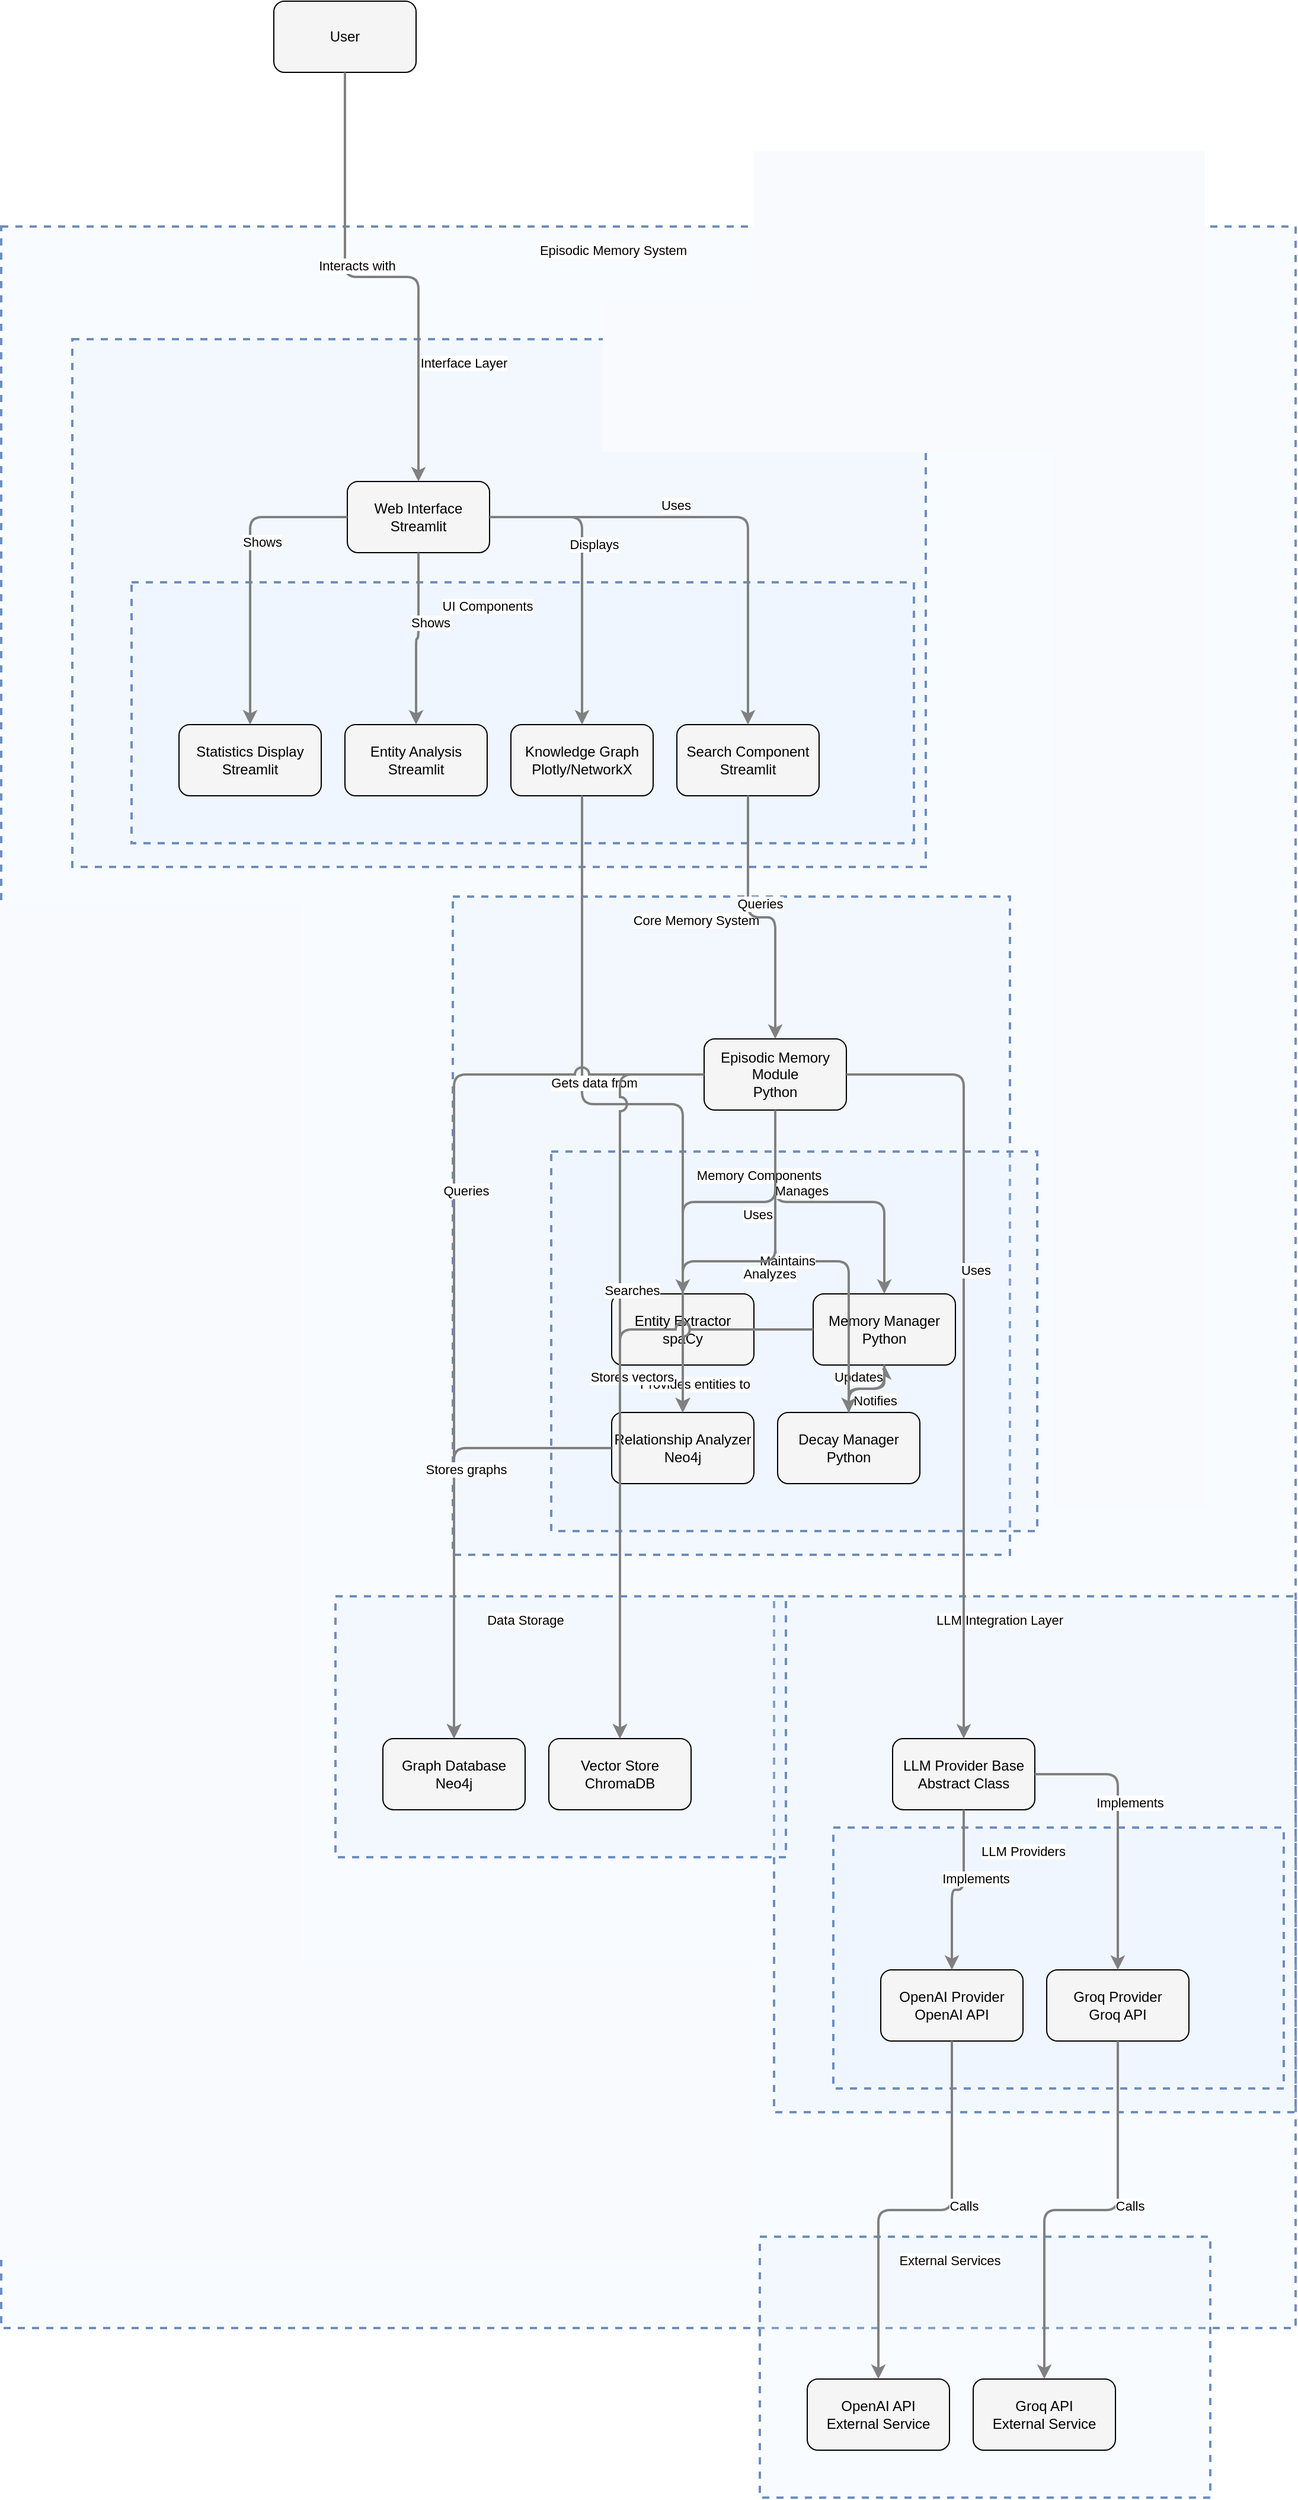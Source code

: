 <?xml version="1.0" encoding="UTF-8"?>
      <mxfile version="14.6.5" type="device">
        <diagram id="codeviz-diagram" name="System Diagram">
          <mxGraphModel dx="1000" dy="1000" grid="1" gridSize="10" guides="1" tooltips="1" connect="1" arrows="1" fold="1" page="1" pageScale="1" pageWidth="1169" pageHeight="827" math="0" shadow="0">
            <root>
              <mxCell id="0"/>
              <mxCell id="1" parent="0"/>
              <mxCell id="subGraph0" value="" style="html=1;whiteSpace=wrap;container=1;fillColor=#dae8fc;strokeColor=#6c8ebf;dashed=1;fillOpacity=20;strokeWidth=2;containerType=none;recursiveResize=0;movable=1;resizable=1;autosize=0;dropTarget=0" vertex="1" parent="subGraph1">
                <mxGeometry x="50" y="205" width="660" height="220" as="geometry"/>
              </mxCell>
              <mxCell id="subGraph0_label" value="UI Components" style="edgeLabel;html=1;align=center;verticalAlign=middle;resizable=0;labelBackgroundColor=white;spacing=5" vertex="1" parent="subGraph1">
                <mxGeometry x="58" y="213" width="584" height="24" as="geometry"/>
              </mxCell>
<mxCell id="subGraph2" value="" style="html=1;whiteSpace=wrap;container=1;fillColor=#dae8fc;strokeColor=#6c8ebf;dashed=1;fillOpacity=20;strokeWidth=2;containerType=none;recursiveResize=0;movable=1;resizable=1;autosize=0;dropTarget=0" vertex="1" parent="subGraph3">
                <mxGeometry x="83" y="215" width="410" height="320" as="geometry"/>
              </mxCell>
              <mxCell id="subGraph2_label" value="Memory Components" style="edgeLabel;html=1;align=center;verticalAlign=middle;resizable=0;labelBackgroundColor=white;spacing=5" vertex="1" parent="subGraph3">
                <mxGeometry x="91" y="223" width="334" height="24" as="geometry"/>
              </mxCell>
<mxCell id="subGraph4" value="" style="html=1;whiteSpace=wrap;container=1;fillColor=#dae8fc;strokeColor=#6c8ebf;dashed=1;fillOpacity=20;strokeWidth=2;containerType=none;recursiveResize=0;movable=1;resizable=1;autosize=0;dropTarget=0" vertex="1" parent="subGraph5">
                <mxGeometry x="50" y="195" width="380" height="220" as="geometry"/>
              </mxCell>
              <mxCell id="subGraph4_label" value="LLM Providers" style="edgeLabel;html=1;align=center;verticalAlign=middle;resizable=0;labelBackgroundColor=white;spacing=5" vertex="1" parent="subGraph5">
                <mxGeometry x="58" y="203" width="304" height="24" as="geometry"/>
              </mxCell>
<mxCell id="subGraph1" value="" style="html=1;whiteSpace=wrap;container=1;fillColor=#dae8fc;strokeColor=#6c8ebf;dashed=1;fillOpacity=20;strokeWidth=2;containerType=none;recursiveResize=0;movable=1;resizable=1;autosize=0;dropTarget=0" vertex="1" parent="subGraph7">
                <mxGeometry x="60" y="95" width="720" height="445" as="geometry"/>
              </mxCell>
              <mxCell id="subGraph1_label" value="Interface Layer" style="edgeLabel;html=1;align=center;verticalAlign=middle;resizable=0;labelBackgroundColor=white;spacing=5" vertex="1" parent="subGraph7">
                <mxGeometry x="68" y="103" width="644" height="24" as="geometry"/>
              </mxCell>
<mxCell id="subGraph3" value="" style="html=1;whiteSpace=wrap;container=1;fillColor=#dae8fc;strokeColor=#6c8ebf;dashed=1;fillOpacity=20;strokeWidth=2;containerType=none;recursiveResize=0;movable=1;resizable=1;autosize=0;dropTarget=0" vertex="1" parent="subGraph7">
                <mxGeometry x="381" y="565" width="470" height="555" as="geometry"/>
              </mxCell>
              <mxCell id="subGraph3_label" value="Core Memory System" style="edgeLabel;html=1;align=center;verticalAlign=middle;resizable=0;labelBackgroundColor=white;spacing=5" vertex="1" parent="subGraph7">
                <mxGeometry x="389" y="573" width="394" height="24" as="geometry"/>
              </mxCell>
<mxCell id="subGraph5" value="" style="html=1;whiteSpace=wrap;container=1;fillColor=#dae8fc;strokeColor=#6c8ebf;dashed=1;fillOpacity=20;strokeWidth=2;containerType=none;recursiveResize=0;movable=1;resizable=1;autosize=0;dropTarget=0" vertex="1" parent="subGraph7">
                <mxGeometry x="652" y="1155" width="440" height="435" as="geometry"/>
              </mxCell>
              <mxCell id="subGraph5_label" value="LLM Integration Layer" style="edgeLabel;html=1;align=center;verticalAlign=middle;resizable=0;labelBackgroundColor=white;spacing=5" vertex="1" parent="subGraph7">
                <mxGeometry x="660" y="1163" width="364" height="24" as="geometry"/>
              </mxCell>
<mxCell id="subGraph6" value="" style="html=1;whiteSpace=wrap;container=1;fillColor=#dae8fc;strokeColor=#6c8ebf;dashed=1;fillOpacity=20;strokeWidth=2;containerType=none;recursiveResize=0;movable=1;resizable=1;autosize=0;dropTarget=0" vertex="1" parent="subGraph7">
                <mxGeometry x="282" y="1155" width="380" height="220" as="geometry"/>
              </mxCell>
              <mxCell id="subGraph6_label" value="Data Storage" style="edgeLabel;html=1;align=center;verticalAlign=middle;resizable=0;labelBackgroundColor=white;spacing=5" vertex="1" parent="subGraph7">
                <mxGeometry x="290" y="1163" width="304" height="24" as="geometry"/>
              </mxCell>
<mxCell id="subGraph7" value="" style="html=1;whiteSpace=wrap;container=1;fillColor=#dae8fc;strokeColor=#6c8ebf;dashed=1;fillOpacity=20;strokeWidth=2;containerType=none;recursiveResize=0;movable=1;resizable=1;autosize=0;dropTarget=0" vertex="1" parent="1">
                <mxGeometry x="54" y="202" width="1092" height="1772" as="geometry"/>
              </mxCell>
              <mxCell id="subGraph7_label" value="Episodic Memory System" style="edgeLabel;html=1;align=center;verticalAlign=middle;resizable=0;labelBackgroundColor=white;spacing=5" vertex="1" parent="1">
                <mxGeometry x="62" y="210" width="1016" height="24" as="geometry"/>
              </mxCell>
<mxCell id="subGraph8" value="" style="html=1;whiteSpace=wrap;container=1;fillColor=#dae8fc;strokeColor=#6c8ebf;dashed=1;fillOpacity=20;strokeWidth=2;containerType=none;recursiveResize=0;movable=1;resizable=1;autosize=0;dropTarget=0" vertex="1" parent="1">
                <mxGeometry x="694" y="1897" width="380" height="220" as="geometry"/>
              </mxCell>
              <mxCell id="subGraph8_label" value="External Services" style="edgeLabel;html=1;align=center;verticalAlign=middle;resizable=0;labelBackgroundColor=white;spacing=5" vertex="1" parent="1">
                <mxGeometry x="702" y="1905" width="304" height="24" as="geometry"/>
              </mxCell>
              <mxCell id="DecayManager" value="Decay Manager&lt;br&gt;Python" style="rounded=1;whiteSpace=wrap;html=1;fillColor=#f5f5f5" vertex="1" parent="subGraph2">
                    <mxGeometry x="191" y="220" width="120" height="60" as="geometry"/>
                  </mxCell>
<mxCell id="EntityAnalysis" value="Entity Analysis&lt;br&gt;Streamlit" style="rounded=1;whiteSpace=wrap;html=1;fillColor=#f5f5f5" vertex="1" parent="subGraph0">
                    <mxGeometry x="180" y="120" width="120" height="60" as="geometry"/>
                  </mxCell>
<mxCell id="EntityExtractor" value="Entity Extractor&lt;br&gt;spaCy" style="rounded=1;whiteSpace=wrap;html=1;fillColor=#f5f5f5" vertex="1" parent="subGraph2">
                    <mxGeometry x="51" y="120" width="120" height="60" as="geometry"/>
                  </mxCell>
<mxCell id="GraphDB" value="Graph Database&lt;br&gt;Neo4j" style="rounded=1;whiteSpace=wrap;html=1;fillColor=#f5f5f5" vertex="1" parent="subGraph6">
                    <mxGeometry x="40" y="120" width="120" height="60" as="geometry"/>
                  </mxCell>
<mxCell id="GroqAPI" value="Groq API&lt;br&gt;External Service" style="rounded=1;whiteSpace=wrap;html=1;fillColor=#f5f5f5" vertex="1" parent="subGraph8">
                    <mxGeometry x="180" y="120" width="120" height="60" as="geometry"/>
                  </mxCell>
<mxCell id="GroqProvider" value="Groq Provider&lt;br&gt;Groq API" style="rounded=1;whiteSpace=wrap;html=1;fillColor=#f5f5f5" vertex="1" parent="subGraph4">
                    <mxGeometry x="180" y="120" width="120" height="60" as="geometry"/>
                  </mxCell>
<mxCell id="KnowledgeGraph" value="Knowledge Graph&lt;br&gt;Plotly/NetworkX" style="rounded=1;whiteSpace=wrap;html=1;fillColor=#f5f5f5" vertex="1" parent="subGraph0">
                    <mxGeometry x="320" y="120" width="120" height="60" as="geometry"/>
                  </mxCell>
<mxCell id="LLMBase" value="LLM Provider Base&lt;br&gt;Abstract Class" style="rounded=1;whiteSpace=wrap;html=1;fillColor=#f5f5f5" vertex="1" parent="subGraph5">
                    <mxGeometry x="100" y="120" width="120" height="60" as="geometry"/>
                  </mxCell>
<mxCell id="MemoryManager" value="Memory Manager&lt;br&gt;Python" style="rounded=1;whiteSpace=wrap;html=1;fillColor=#f5f5f5" vertex="1" parent="subGraph2">
                    <mxGeometry x="221" y="120" width="120" height="60" as="geometry"/>
                  </mxCell>
<mxCell id="MemoryModule" value="Episodic Memory Module&lt;br&gt;Python" style="rounded=1;whiteSpace=wrap;html=1;fillColor=#f5f5f5" vertex="1" parent="subGraph3">
                    <mxGeometry x="212" y="120" width="120" height="60" as="geometry"/>
                  </mxCell>
<mxCell id="OpenAIAPI" value="OpenAI API&lt;br&gt;External Service" style="rounded=1;whiteSpace=wrap;html=1;fillColor=#f5f5f5" vertex="1" parent="subGraph8">
                    <mxGeometry x="40" y="120" width="120" height="60" as="geometry"/>
                  </mxCell>
<mxCell id="OpenAIProvider" value="OpenAI Provider&lt;br&gt;OpenAI API" style="rounded=1;whiteSpace=wrap;html=1;fillColor=#f5f5f5" vertex="1" parent="subGraph4">
                    <mxGeometry x="40" y="120" width="120" height="60" as="geometry"/>
                  </mxCell>
<mxCell id="RelationshipAnalyzer" value="Relationship Analyzer&lt;br&gt;Neo4j" style="rounded=1;whiteSpace=wrap;html=1;fillColor=#f5f5f5" vertex="1" parent="subGraph2">
                    <mxGeometry x="51" y="220" width="120" height="60" as="geometry"/>
                  </mxCell>
<mxCell id="SearchComponent" value="Search Component&lt;br&gt;Streamlit" style="rounded=1;whiteSpace=wrap;html=1;fillColor=#f5f5f5" vertex="1" parent="subGraph0">
                    <mxGeometry x="460" y="120" width="120" height="60" as="geometry"/>
                  </mxCell>
<mxCell id="StatsDisplay" value="Statistics Display&lt;br&gt;Streamlit" style="rounded=1;whiteSpace=wrap;html=1;fillColor=#f5f5f5" vertex="1" parent="subGraph0">
                    <mxGeometry x="40" y="120" width="120" height="60" as="geometry"/>
                  </mxCell>
<mxCell id="User" value="User" style="rounded=1;whiteSpace=wrap;html=1;fillColor=#f5f5f5" vertex="1" parent="1">
                    <mxGeometry x="284" y="12" width="120" height="60" as="geometry"/>
                  </mxCell>
<mxCell id="VectorDB" value="Vector Store&lt;br&gt;ChromaDB" style="rounded=1;whiteSpace=wrap;html=1;fillColor=#f5f5f5" vertex="1" parent="subGraph6">
                    <mxGeometry x="180" y="120" width="120" height="60" as="geometry"/>
                  </mxCell>
<mxCell id="WebUI" value="Web Interface&lt;br&gt;Streamlit" style="rounded=1;whiteSpace=wrap;html=1;fillColor=#f5f5f5" vertex="1" parent="subGraph1">
                    <mxGeometry x="232" y="120" width="120" height="60" as="geometry"/>
                  </mxCell>
              <mxCell id="edge-L_DecayManager_MemoryManager_21" style="edgeStyle=orthogonalEdgeStyle;rounded=1;orthogonalLoop=1;jettySize=auto;html=1;strokeColor=#808080;strokeWidth=2;jumpStyle=arc;jumpSize=10;spacing=15;labelBackgroundColor=white;labelBorderColor=none" edge="1" parent="1" source="DecayManager" target="MemoryManager">
                  <mxGeometry relative="1" as="geometry"/>
                </mxCell>
                <mxCell id="edge-L_DecayManager_MemoryManager_21_label" value="Updates" style="edgeLabel;html=1;align=center;verticalAlign=middle;resizable=0;points=[];" vertex="1" connectable="0" parent="edge-L_DecayManager_MemoryManager_21">
                  <mxGeometry x="-0.2" y="10" relative="1" as="geometry">
                    <mxPoint as="offset"/>
                  </mxGeometry>
                </mxCell>
<mxCell id="edge-L_EntityExtractor_RelationshipAnalyzer_20" style="edgeStyle=orthogonalEdgeStyle;rounded=1;orthogonalLoop=1;jettySize=auto;html=1;strokeColor=#808080;strokeWidth=2;jumpStyle=arc;jumpSize=10;spacing=15;labelBackgroundColor=white;labelBorderColor=none" edge="1" parent="1" source="EntityExtractor" target="RelationshipAnalyzer">
                  <mxGeometry relative="1" as="geometry"/>
                </mxCell>
                <mxCell id="edge-L_EntityExtractor_RelationshipAnalyzer_20_label" value="Provides entities to" style="edgeLabel;html=1;align=center;verticalAlign=middle;resizable=0;points=[];" vertex="1" connectable="0" parent="edge-L_EntityExtractor_RelationshipAnalyzer_20">
                  <mxGeometry x="-0.2" y="10" relative="1" as="geometry">
                    <mxPoint as="offset"/>
                  </mxGeometry>
                </mxCell>
<mxCell id="edge-L_GroqProvider_GroqAPI_14" style="edgeStyle=orthogonalEdgeStyle;rounded=1;orthogonalLoop=1;jettySize=auto;html=1;strokeColor=#808080;strokeWidth=2;jumpStyle=arc;jumpSize=10;spacing=15;labelBackgroundColor=white;labelBorderColor=none" edge="1" parent="1" source="GroqProvider" target="GroqAPI">
                  <mxGeometry relative="1" as="geometry"/>
                </mxCell>
                <mxCell id="edge-L_GroqProvider_GroqAPI_14_label" value="Calls" style="edgeLabel;html=1;align=center;verticalAlign=middle;resizable=0;points=[];" vertex="1" connectable="0" parent="edge-L_GroqProvider_GroqAPI_14">
                  <mxGeometry x="-0.2" y="10" relative="1" as="geometry">
                    <mxPoint as="offset"/>
                  </mxGeometry>
                </mxCell>
<mxCell id="edge-L_KnowledgeGraph_RelationshipAnalyzer_6" style="edgeStyle=orthogonalEdgeStyle;rounded=1;orthogonalLoop=1;jettySize=auto;html=1;strokeColor=#808080;strokeWidth=2;jumpStyle=arc;jumpSize=10;spacing=15;labelBackgroundColor=white;labelBorderColor=none" edge="1" parent="1" source="KnowledgeGraph" target="RelationshipAnalyzer">
                  <mxGeometry relative="1" as="geometry"/>
                </mxCell>
                <mxCell id="edge-L_KnowledgeGraph_RelationshipAnalyzer_6_label" value="Gets data from" style="edgeLabel;html=1;align=center;verticalAlign=middle;resizable=0;points=[];" vertex="1" connectable="0" parent="edge-L_KnowledgeGraph_RelationshipAnalyzer_6">
                  <mxGeometry x="-0.2" y="10" relative="1" as="geometry">
                    <mxPoint as="offset"/>
                  </mxGeometry>
                </mxCell>
<mxCell id="edge-L_LLMBase_GroqProvider_12" style="edgeStyle=orthogonalEdgeStyle;rounded=1;orthogonalLoop=1;jettySize=auto;html=1;strokeColor=#808080;strokeWidth=2;jumpStyle=arc;jumpSize=10;spacing=15;labelBackgroundColor=white;labelBorderColor=none" edge="1" parent="1" source="LLMBase" target="GroqProvider">
                  <mxGeometry relative="1" as="geometry"/>
                </mxCell>
                <mxCell id="edge-L_LLMBase_GroqProvider_12_label" value="Implements" style="edgeLabel;html=1;align=center;verticalAlign=middle;resizable=0;points=[];" vertex="1" connectable="0" parent="edge-L_LLMBase_GroqProvider_12">
                  <mxGeometry x="-0.2" y="10" relative="1" as="geometry">
                    <mxPoint as="offset"/>
                  </mxGeometry>
                </mxCell>
<mxCell id="edge-L_LLMBase_OpenAIProvider_13" style="edgeStyle=orthogonalEdgeStyle;rounded=1;orthogonalLoop=1;jettySize=auto;html=1;strokeColor=#808080;strokeWidth=2;jumpStyle=arc;jumpSize=10;spacing=15;labelBackgroundColor=white;labelBorderColor=none" edge="1" parent="1" source="LLMBase" target="OpenAIProvider">
                  <mxGeometry relative="1" as="geometry"/>
                </mxCell>
                <mxCell id="edge-L_LLMBase_OpenAIProvider_13_label" value="Implements" style="edgeLabel;html=1;align=center;verticalAlign=middle;resizable=0;points=[];" vertex="1" connectable="0" parent="edge-L_LLMBase_OpenAIProvider_13">
                  <mxGeometry x="-0.2" y="10" relative="1" as="geometry">
                    <mxPoint as="offset"/>
                  </mxGeometry>
                </mxCell>
<mxCell id="edge-L_MemoryManager_DecayManager_22" style="edgeStyle=orthogonalEdgeStyle;rounded=1;orthogonalLoop=1;jettySize=auto;html=1;strokeColor=#808080;strokeWidth=2;jumpStyle=arc;jumpSize=10;spacing=15;labelBackgroundColor=white;labelBorderColor=none" edge="1" parent="1" source="MemoryManager" target="DecayManager">
                  <mxGeometry relative="1" as="geometry"/>
                </mxCell>
                <mxCell id="edge-L_MemoryManager_DecayManager_22_label" value="Notifies" style="edgeLabel;html=1;align=center;verticalAlign=middle;resizable=0;points=[];" vertex="1" connectable="0" parent="edge-L_MemoryManager_DecayManager_22">
                  <mxGeometry x="-0.2" y="10" relative="1" as="geometry">
                    <mxPoint as="offset"/>
                  </mxGeometry>
                </mxCell>
<mxCell id="edge-L_MemoryManager_VectorDB_16" style="edgeStyle=orthogonalEdgeStyle;rounded=1;orthogonalLoop=1;jettySize=auto;html=1;strokeColor=#808080;strokeWidth=2;jumpStyle=arc;jumpSize=10;spacing=15;labelBackgroundColor=white;labelBorderColor=none" edge="1" parent="1" source="MemoryManager" target="VectorDB">
                  <mxGeometry relative="1" as="geometry"/>
                </mxCell>
                <mxCell id="edge-L_MemoryManager_VectorDB_16_label" value="Stores vectors" style="edgeLabel;html=1;align=center;verticalAlign=middle;resizable=0;points=[];" vertex="1" connectable="0" parent="edge-L_MemoryManager_VectorDB_16">
                  <mxGeometry x="-0.2" y="10" relative="1" as="geometry">
                    <mxPoint as="offset"/>
                  </mxGeometry>
                </mxCell>
<mxCell id="edge-L_MemoryModule_DecayManager_10" style="edgeStyle=orthogonalEdgeStyle;rounded=1;orthogonalLoop=1;jettySize=auto;html=1;strokeColor=#808080;strokeWidth=2;jumpStyle=arc;jumpSize=10;spacing=15;labelBackgroundColor=white;labelBorderColor=none" edge="1" parent="1" source="MemoryModule" target="DecayManager">
                  <mxGeometry relative="1" as="geometry"/>
                </mxCell>
                <mxCell id="edge-L_MemoryModule_DecayManager_10_label" value="Maintains" style="edgeLabel;html=1;align=center;verticalAlign=middle;resizable=0;points=[];" vertex="1" connectable="0" parent="edge-L_MemoryModule_DecayManager_10">
                  <mxGeometry x="-0.2" y="10" relative="1" as="geometry">
                    <mxPoint as="offset"/>
                  </mxGeometry>
                </mxCell>
<mxCell id="edge-L_MemoryModule_EntityExtractor_7" style="edgeStyle=orthogonalEdgeStyle;rounded=1;orthogonalLoop=1;jettySize=auto;html=1;strokeColor=#808080;strokeWidth=2;jumpStyle=arc;jumpSize=10;spacing=15;labelBackgroundColor=white;labelBorderColor=none" edge="1" parent="1" source="MemoryModule" target="EntityExtractor">
                  <mxGeometry relative="1" as="geometry"/>
                </mxCell>
                <mxCell id="edge-L_MemoryModule_EntityExtractor_7_label" value="Uses" style="edgeLabel;html=1;align=center;verticalAlign=middle;resizable=0;points=[];" vertex="1" connectable="0" parent="edge-L_MemoryModule_EntityExtractor_7">
                  <mxGeometry x="-0.2" y="10" relative="1" as="geometry">
                    <mxPoint as="offset"/>
                  </mxGeometry>
                </mxCell>
<mxCell id="edge-L_MemoryModule_GraphDB_18" style="edgeStyle=orthogonalEdgeStyle;rounded=1;orthogonalLoop=1;jettySize=auto;html=1;strokeColor=#808080;strokeWidth=2;jumpStyle=arc;jumpSize=10;spacing=15;labelBackgroundColor=white;labelBorderColor=none" edge="1" parent="1" source="MemoryModule" target="GraphDB">
                  <mxGeometry relative="1" as="geometry"/>
                </mxCell>
                <mxCell id="edge-L_MemoryModule_GraphDB_18_label" value="Queries" style="edgeLabel;html=1;align=center;verticalAlign=middle;resizable=0;points=[];" vertex="1" connectable="0" parent="edge-L_MemoryModule_GraphDB_18">
                  <mxGeometry x="-0.2" y="10" relative="1" as="geometry">
                    <mxPoint as="offset"/>
                  </mxGeometry>
                </mxCell>
<mxCell id="edge-L_MemoryModule_LLMBase_11" style="edgeStyle=orthogonalEdgeStyle;rounded=1;orthogonalLoop=1;jettySize=auto;html=1;strokeColor=#808080;strokeWidth=2;jumpStyle=arc;jumpSize=10;spacing=15;labelBackgroundColor=white;labelBorderColor=none" edge="1" parent="1" source="MemoryModule" target="LLMBase">
                  <mxGeometry relative="1" as="geometry"/>
                </mxCell>
                <mxCell id="edge-L_MemoryModule_LLMBase_11_label" value="Uses" style="edgeLabel;html=1;align=center;verticalAlign=middle;resizable=0;points=[];" vertex="1" connectable="0" parent="edge-L_MemoryModule_LLMBase_11">
                  <mxGeometry x="-0.2" y="10" relative="1" as="geometry">
                    <mxPoint as="offset"/>
                  </mxGeometry>
                </mxCell>
<mxCell id="edge-L_MemoryModule_MemoryManager_8" style="edgeStyle=orthogonalEdgeStyle;rounded=1;orthogonalLoop=1;jettySize=auto;html=1;strokeColor=#808080;strokeWidth=2;jumpStyle=arc;jumpSize=10;spacing=15;labelBackgroundColor=white;labelBorderColor=none" edge="1" parent="1" source="MemoryModule" target="MemoryManager">
                  <mxGeometry relative="1" as="geometry"/>
                </mxCell>
                <mxCell id="edge-L_MemoryModule_MemoryManager_8_label" value="Manages" style="edgeLabel;html=1;align=center;verticalAlign=middle;resizable=0;points=[];" vertex="1" connectable="0" parent="edge-L_MemoryModule_MemoryManager_8">
                  <mxGeometry x="-0.2" y="10" relative="1" as="geometry">
                    <mxPoint as="offset"/>
                  </mxGeometry>
                </mxCell>
<mxCell id="edge-L_MemoryModule_RelationshipAnalyzer_9" style="edgeStyle=orthogonalEdgeStyle;rounded=1;orthogonalLoop=1;jettySize=auto;html=1;strokeColor=#808080;strokeWidth=2;jumpStyle=arc;jumpSize=10;spacing=15;labelBackgroundColor=white;labelBorderColor=none" edge="1" parent="1" source="MemoryModule" target="RelationshipAnalyzer">
                  <mxGeometry relative="1" as="geometry"/>
                </mxCell>
                <mxCell id="edge-L_MemoryModule_RelationshipAnalyzer_9_label" value="Analyzes" style="edgeLabel;html=1;align=center;verticalAlign=middle;resizable=0;points=[];" vertex="1" connectable="0" parent="edge-L_MemoryModule_RelationshipAnalyzer_9">
                  <mxGeometry x="-0.2" y="10" relative="1" as="geometry">
                    <mxPoint as="offset"/>
                  </mxGeometry>
                </mxCell>
<mxCell id="edge-L_MemoryModule_VectorDB_19" style="edgeStyle=orthogonalEdgeStyle;rounded=1;orthogonalLoop=1;jettySize=auto;html=1;strokeColor=#808080;strokeWidth=2;jumpStyle=arc;jumpSize=10;spacing=15;labelBackgroundColor=white;labelBorderColor=none" edge="1" parent="1" source="MemoryModule" target="VectorDB">
                  <mxGeometry relative="1" as="geometry"/>
                </mxCell>
                <mxCell id="edge-L_MemoryModule_VectorDB_19_label" value="Searches" style="edgeLabel;html=1;align=center;verticalAlign=middle;resizable=0;points=[];" vertex="1" connectable="0" parent="edge-L_MemoryModule_VectorDB_19">
                  <mxGeometry x="-0.2" y="10" relative="1" as="geometry">
                    <mxPoint as="offset"/>
                  </mxGeometry>
                </mxCell>
<mxCell id="edge-L_OpenAIProvider_OpenAIAPI_15" style="edgeStyle=orthogonalEdgeStyle;rounded=1;orthogonalLoop=1;jettySize=auto;html=1;strokeColor=#808080;strokeWidth=2;jumpStyle=arc;jumpSize=10;spacing=15;labelBackgroundColor=white;labelBorderColor=none" edge="1" parent="1" source="OpenAIProvider" target="OpenAIAPI">
                  <mxGeometry relative="1" as="geometry"/>
                </mxCell>
                <mxCell id="edge-L_OpenAIProvider_OpenAIAPI_15_label" value="Calls" style="edgeLabel;html=1;align=center;verticalAlign=middle;resizable=0;points=[];" vertex="1" connectable="0" parent="edge-L_OpenAIProvider_OpenAIAPI_15">
                  <mxGeometry x="-0.2" y="10" relative="1" as="geometry">
                    <mxPoint as="offset"/>
                  </mxGeometry>
                </mxCell>
<mxCell id="edge-L_RelationshipAnalyzer_GraphDB_17" style="edgeStyle=orthogonalEdgeStyle;rounded=1;orthogonalLoop=1;jettySize=auto;html=1;strokeColor=#808080;strokeWidth=2;jumpStyle=arc;jumpSize=10;spacing=15;labelBackgroundColor=white;labelBorderColor=none" edge="1" parent="1" source="RelationshipAnalyzer" target="GraphDB">
                  <mxGeometry relative="1" as="geometry"/>
                </mxCell>
                <mxCell id="edge-L_RelationshipAnalyzer_GraphDB_17_label" value="Stores graphs" style="edgeLabel;html=1;align=center;verticalAlign=middle;resizable=0;points=[];" vertex="1" connectable="0" parent="edge-L_RelationshipAnalyzer_GraphDB_17">
                  <mxGeometry x="-0.2" y="10" relative="1" as="geometry">
                    <mxPoint as="offset"/>
                  </mxGeometry>
                </mxCell>
<mxCell id="edge-L_SearchComponent_MemoryModule_5" style="edgeStyle=orthogonalEdgeStyle;rounded=1;orthogonalLoop=1;jettySize=auto;html=1;strokeColor=#808080;strokeWidth=2;jumpStyle=arc;jumpSize=10;spacing=15;labelBackgroundColor=white;labelBorderColor=none" edge="1" parent="1" source="SearchComponent" target="MemoryModule">
                  <mxGeometry relative="1" as="geometry"/>
                </mxCell>
                <mxCell id="edge-L_SearchComponent_MemoryModule_5_label" value="Queries" style="edgeLabel;html=1;align=center;verticalAlign=middle;resizable=0;points=[];" vertex="1" connectable="0" parent="edge-L_SearchComponent_MemoryModule_5">
                  <mxGeometry x="-0.2" y="10" relative="1" as="geometry">
                    <mxPoint as="offset"/>
                  </mxGeometry>
                </mxCell>
<mxCell id="edge-L_User_WebUI_0" style="edgeStyle=orthogonalEdgeStyle;rounded=1;orthogonalLoop=1;jettySize=auto;html=1;strokeColor=#808080;strokeWidth=2;jumpStyle=arc;jumpSize=10;spacing=15;labelBackgroundColor=white;labelBorderColor=none" edge="1" parent="1" source="User" target="WebUI">
                  <mxGeometry relative="1" as="geometry"/>
                </mxCell>
                <mxCell id="edge-L_User_WebUI_0_label" value="Interacts with" style="edgeLabel;html=1;align=center;verticalAlign=middle;resizable=0;points=[];" vertex="1" connectable="0" parent="edge-L_User_WebUI_0">
                  <mxGeometry x="-0.2" y="10" relative="1" as="geometry">
                    <mxPoint as="offset"/>
                  </mxGeometry>
                </mxCell>
<mxCell id="edge-L_WebUI_EntityAnalysis_4" style="edgeStyle=orthogonalEdgeStyle;rounded=1;orthogonalLoop=1;jettySize=auto;html=1;strokeColor=#808080;strokeWidth=2;jumpStyle=arc;jumpSize=10;spacing=15;labelBackgroundColor=white;labelBorderColor=none" edge="1" parent="1" source="WebUI" target="EntityAnalysis">
                  <mxGeometry relative="1" as="geometry"/>
                </mxCell>
                <mxCell id="edge-L_WebUI_EntityAnalysis_4_label" value="Shows" style="edgeLabel;html=1;align=center;verticalAlign=middle;resizable=0;points=[];" vertex="1" connectable="0" parent="edge-L_WebUI_EntityAnalysis_4">
                  <mxGeometry x="-0.2" y="10" relative="1" as="geometry">
                    <mxPoint as="offset"/>
                  </mxGeometry>
                </mxCell>
<mxCell id="edge-L_WebUI_KnowledgeGraph_2" style="edgeStyle=orthogonalEdgeStyle;rounded=1;orthogonalLoop=1;jettySize=auto;html=1;strokeColor=#808080;strokeWidth=2;jumpStyle=arc;jumpSize=10;spacing=15;labelBackgroundColor=white;labelBorderColor=none" edge="1" parent="1" source="WebUI" target="KnowledgeGraph">
                  <mxGeometry relative="1" as="geometry"/>
                </mxCell>
                <mxCell id="edge-L_WebUI_KnowledgeGraph_2_label" value="Displays" style="edgeLabel;html=1;align=center;verticalAlign=middle;resizable=0;points=[];" vertex="1" connectable="0" parent="edge-L_WebUI_KnowledgeGraph_2">
                  <mxGeometry x="-0.2" y="10" relative="1" as="geometry">
                    <mxPoint as="offset"/>
                  </mxGeometry>
                </mxCell>
<mxCell id="edge-L_WebUI_SearchComponent_1" style="edgeStyle=orthogonalEdgeStyle;rounded=1;orthogonalLoop=1;jettySize=auto;html=1;strokeColor=#808080;strokeWidth=2;jumpStyle=arc;jumpSize=10;spacing=15;labelBackgroundColor=white;labelBorderColor=none" edge="1" parent="1" source="WebUI" target="SearchComponent">
                  <mxGeometry relative="1" as="geometry"/>
                </mxCell>
                <mxCell id="edge-L_WebUI_SearchComponent_1_label" value="Uses" style="edgeLabel;html=1;align=center;verticalAlign=middle;resizable=0;points=[];" vertex="1" connectable="0" parent="edge-L_WebUI_SearchComponent_1">
                  <mxGeometry x="-0.2" y="10" relative="1" as="geometry">
                    <mxPoint as="offset"/>
                  </mxGeometry>
                </mxCell>
<mxCell id="edge-L_WebUI_StatsDisplay_3" style="edgeStyle=orthogonalEdgeStyle;rounded=1;orthogonalLoop=1;jettySize=auto;html=1;strokeColor=#808080;strokeWidth=2;jumpStyle=arc;jumpSize=10;spacing=15;labelBackgroundColor=white;labelBorderColor=none" edge="1" parent="1" source="WebUI" target="StatsDisplay">
                  <mxGeometry relative="1" as="geometry"/>
                </mxCell>
                <mxCell id="edge-L_WebUI_StatsDisplay_3_label" value="Shows" style="edgeLabel;html=1;align=center;verticalAlign=middle;resizable=0;points=[];" vertex="1" connectable="0" parent="edge-L_WebUI_StatsDisplay_3">
                  <mxGeometry x="-0.2" y="10" relative="1" as="geometry">
                    <mxPoint as="offset"/>
                  </mxGeometry>
                </mxCell>
            </root>
          </mxGraphModel>
        </diagram>
      </mxfile>